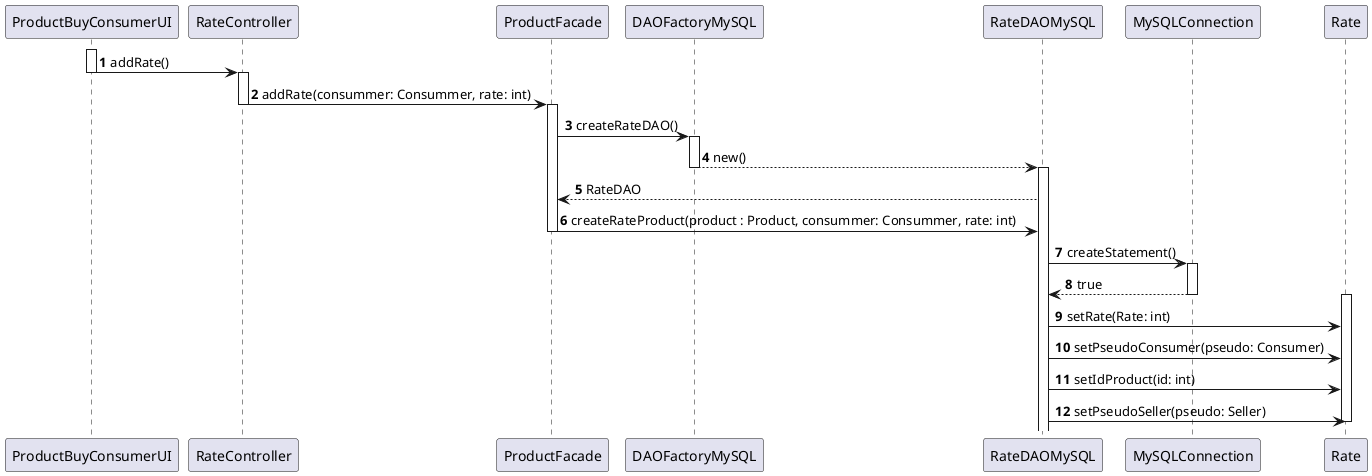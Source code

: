 @startuml
autonumber
activate ProductBuyConsumerUI
ProductBuyConsumerUI -> RateController : addRate()
deactivate ProductBuyConsumerUI
activate RateController
RateController -> ProductFacade : addRate(consummer: Consummer, rate: int)
deactivate RateController
activate ProductFacade
ProductFacade -> DAOFactoryMySQL : createRateDAO()
activate DAOFactoryMySQL
DAOFactoryMySQL --> RateDAOMySQL: new()
deactivate DAOFactoryMySQL
activate RateDAOMySQL
RateDAOMySQL --> ProductFacade: RateDAO
ProductFacade -> RateDAOMySQL : createRateProduct(product : Product, consummer: Consummer, rate: int)
deactivate ProductFacade
RateDAOMySQL -> MySQLConnection : createStatement()
activate MySQLConnection
MySQLConnection --> RateDAOMySQL: true
deactivate MySQLConnection
activate Rate
RateDAOMySQL -> Rate : setRate(Rate: int)
RateDAOMySQL -> Rate :setPseudoConsumer(pseudo: Consumer)
RateDAOMySQL -> Rate :setIdProduct(id: int)
RateDAOMySQL -> Rate : setPseudoSeller(pseudo: Seller)
deactivate Rate
deactivate ProductFacade
@enduml